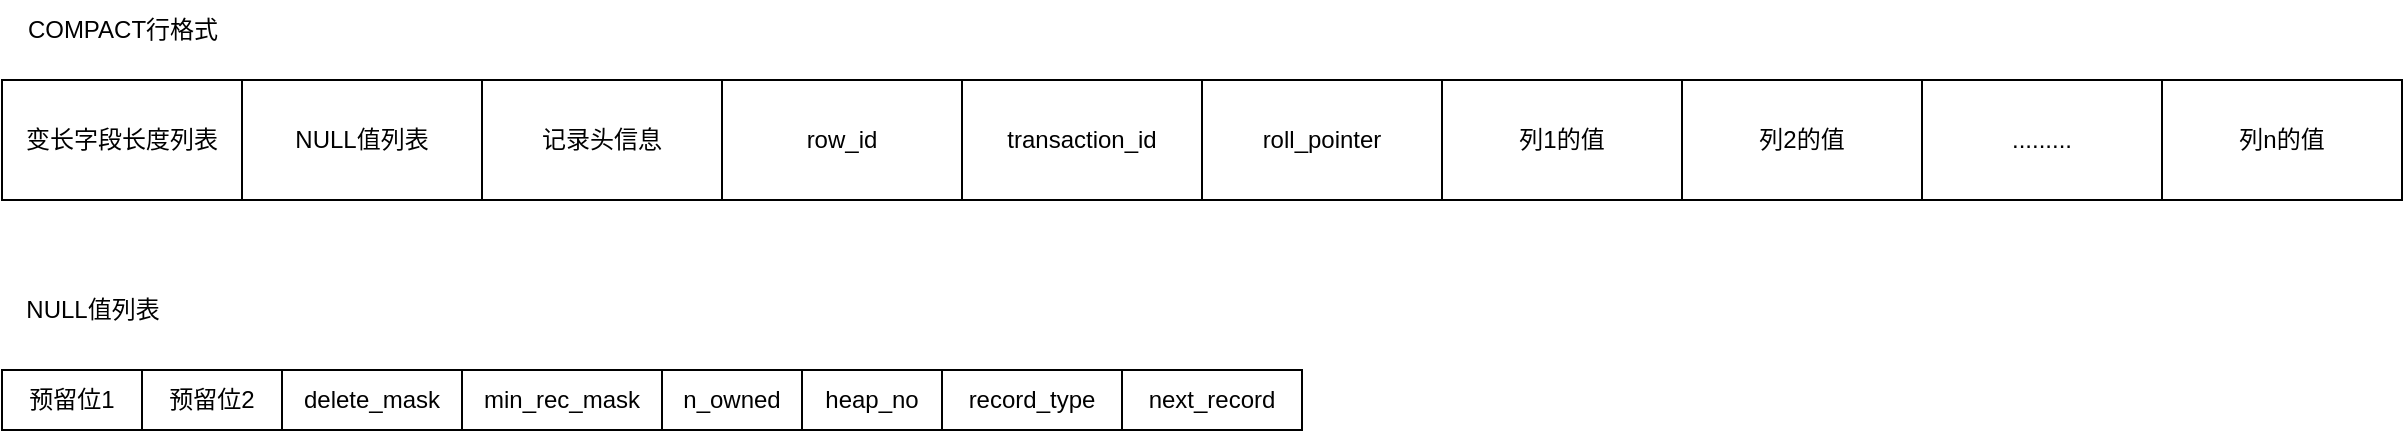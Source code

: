 <mxfile version="24.5.5" type="github">
  <diagram name="第 1 页" id="5WaXOuPdPEyuQgVvX9WO">
    <mxGraphModel dx="1042" dy="535" grid="1" gridSize="10" guides="1" tooltips="1" connect="1" arrows="1" fold="1" page="1" pageScale="1" pageWidth="827" pageHeight="1169" math="0" shadow="0">
      <root>
        <mxCell id="0" />
        <mxCell id="1" parent="0" />
        <mxCell id="SULV0UFMyUpc4uyj97xS-2" value="变长字段长度列表" style="rounded=0;whiteSpace=wrap;html=1;" vertex="1" parent="1">
          <mxGeometry x="90" y="130" width="120" height="60" as="geometry" />
        </mxCell>
        <mxCell id="SULV0UFMyUpc4uyj97xS-3" value="NULL值列表" style="rounded=0;whiteSpace=wrap;html=1;" vertex="1" parent="1">
          <mxGeometry x="210" y="130" width="120" height="60" as="geometry" />
        </mxCell>
        <mxCell id="SULV0UFMyUpc4uyj97xS-4" value="记录头信息" style="rounded=0;whiteSpace=wrap;html=1;" vertex="1" parent="1">
          <mxGeometry x="330" y="130" width="120" height="60" as="geometry" />
        </mxCell>
        <mxCell id="SULV0UFMyUpc4uyj97xS-5" value="列1的值" style="rounded=0;whiteSpace=wrap;html=1;" vertex="1" parent="1">
          <mxGeometry x="810" y="130" width="120" height="60" as="geometry" />
        </mxCell>
        <mxCell id="SULV0UFMyUpc4uyj97xS-6" value="列2的值" style="rounded=0;whiteSpace=wrap;html=1;" vertex="1" parent="1">
          <mxGeometry x="930" y="130" width="120" height="60" as="geometry" />
        </mxCell>
        <mxCell id="SULV0UFMyUpc4uyj97xS-7" value="........." style="rounded=0;whiteSpace=wrap;html=1;" vertex="1" parent="1">
          <mxGeometry x="1050" y="130" width="120" height="60" as="geometry" />
        </mxCell>
        <mxCell id="SULV0UFMyUpc4uyj97xS-10" value="列n的值" style="rounded=0;whiteSpace=wrap;html=1;" vertex="1" parent="1">
          <mxGeometry x="1170" y="130" width="120" height="60" as="geometry" />
        </mxCell>
        <mxCell id="SULV0UFMyUpc4uyj97xS-11" value="预留位1" style="rounded=0;whiteSpace=wrap;html=1;imageHeight=24;imageWidth=24;" vertex="1" parent="1">
          <mxGeometry x="90" y="275" width="70" height="30" as="geometry" />
        </mxCell>
        <mxCell id="SULV0UFMyUpc4uyj97xS-12" value="COMPACT行格式" style="text;html=1;align=center;verticalAlign=middle;resizable=0;points=[];autosize=1;strokeColor=none;fillColor=none;" vertex="1" parent="1">
          <mxGeometry x="90" y="90" width="120" height="30" as="geometry" />
        </mxCell>
        <mxCell id="SULV0UFMyUpc4uyj97xS-13" value="NULL值列表" style="text;html=1;align=center;verticalAlign=middle;resizable=0;points=[];autosize=1;strokeColor=none;fillColor=none;imageHeight=10;" vertex="1" parent="1">
          <mxGeometry x="90" y="230" width="90" height="30" as="geometry" />
        </mxCell>
        <mxCell id="SULV0UFMyUpc4uyj97xS-14" value="预留位2" style="rounded=0;whiteSpace=wrap;html=1;imageHeight=24;imageWidth=24;" vertex="1" parent="1">
          <mxGeometry x="160" y="275" width="70" height="30" as="geometry" />
        </mxCell>
        <mxCell id="SULV0UFMyUpc4uyj97xS-15" value="delete_mask" style="rounded=0;whiteSpace=wrap;html=1;imageHeight=24;imageWidth=24;" vertex="1" parent="1">
          <mxGeometry x="230" y="275" width="90" height="30" as="geometry" />
        </mxCell>
        <mxCell id="SULV0UFMyUpc4uyj97xS-16" value="min_rec_mask" style="rounded=0;whiteSpace=wrap;html=1;" vertex="1" parent="1">
          <mxGeometry x="320" y="275" width="100" height="30" as="geometry" />
        </mxCell>
        <mxCell id="SULV0UFMyUpc4uyj97xS-17" value="n_owned" style="rounded=0;whiteSpace=wrap;html=1;" vertex="1" parent="1">
          <mxGeometry x="420" y="275" width="70" height="30" as="geometry" />
        </mxCell>
        <mxCell id="SULV0UFMyUpc4uyj97xS-18" value="heap_no" style="rounded=0;whiteSpace=wrap;html=1;" vertex="1" parent="1">
          <mxGeometry x="490" y="275" width="70" height="30" as="geometry" />
        </mxCell>
        <mxCell id="SULV0UFMyUpc4uyj97xS-19" value="record_type" style="rounded=0;whiteSpace=wrap;html=1;" vertex="1" parent="1">
          <mxGeometry x="560" y="275" width="90" height="30" as="geometry" />
        </mxCell>
        <mxCell id="SULV0UFMyUpc4uyj97xS-20" value="next_record" style="rounded=0;whiteSpace=wrap;html=1;" vertex="1" parent="1">
          <mxGeometry x="650" y="275" width="90" height="30" as="geometry" />
        </mxCell>
        <mxCell id="SULV0UFMyUpc4uyj97xS-21" value="row_id" style="rounded=0;whiteSpace=wrap;html=1;" vertex="1" parent="1">
          <mxGeometry x="450" y="130" width="120" height="60" as="geometry" />
        </mxCell>
        <mxCell id="SULV0UFMyUpc4uyj97xS-22" value="transaction_id" style="rounded=0;whiteSpace=wrap;html=1;" vertex="1" parent="1">
          <mxGeometry x="570" y="130" width="120" height="60" as="geometry" />
        </mxCell>
        <mxCell id="SULV0UFMyUpc4uyj97xS-23" value="roll_pointer" style="rounded=0;whiteSpace=wrap;html=1;" vertex="1" parent="1">
          <mxGeometry x="690" y="130" width="120" height="60" as="geometry" />
        </mxCell>
      </root>
    </mxGraphModel>
  </diagram>
</mxfile>
